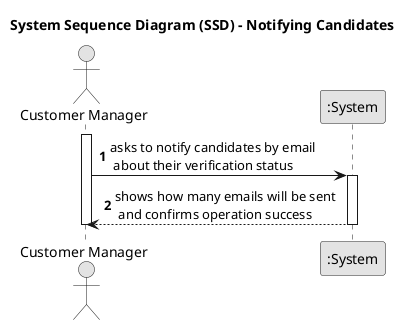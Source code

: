 @startuml
skinparam monochrome true
skinparam packageStyle rectangle
skinparam shadowing false

title System Sequence Diagram (SSD) - Notifying Candidates

autonumber

actor "Customer Manager" as CMAN
participant ":System" as System

activate CMAN

    CMAN -> System : asks to notify candidates by email\n about their verification status
    activate System


       System --> CMAN : shows how many emails will be sent\n and confirms operation success
    deactivate System

deactivate CMAN

@enduml